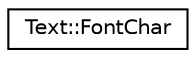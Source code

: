digraph "Graphical Class Hierarchy"
{
  edge [fontname="Helvetica",fontsize="10",labelfontname="Helvetica",labelfontsize="10"];
  node [fontname="Helvetica",fontsize="10",shape=record];
  rankdir="LR";
  Node1 [label="Text::FontChar",height=0.2,width=0.4,color="black", fillcolor="white", style="filled",URL="$struct_text_1_1_font_char.html",tooltip="a structure to hold the font char texture id and the vao. The vao for each font will be a different s..."];
}
